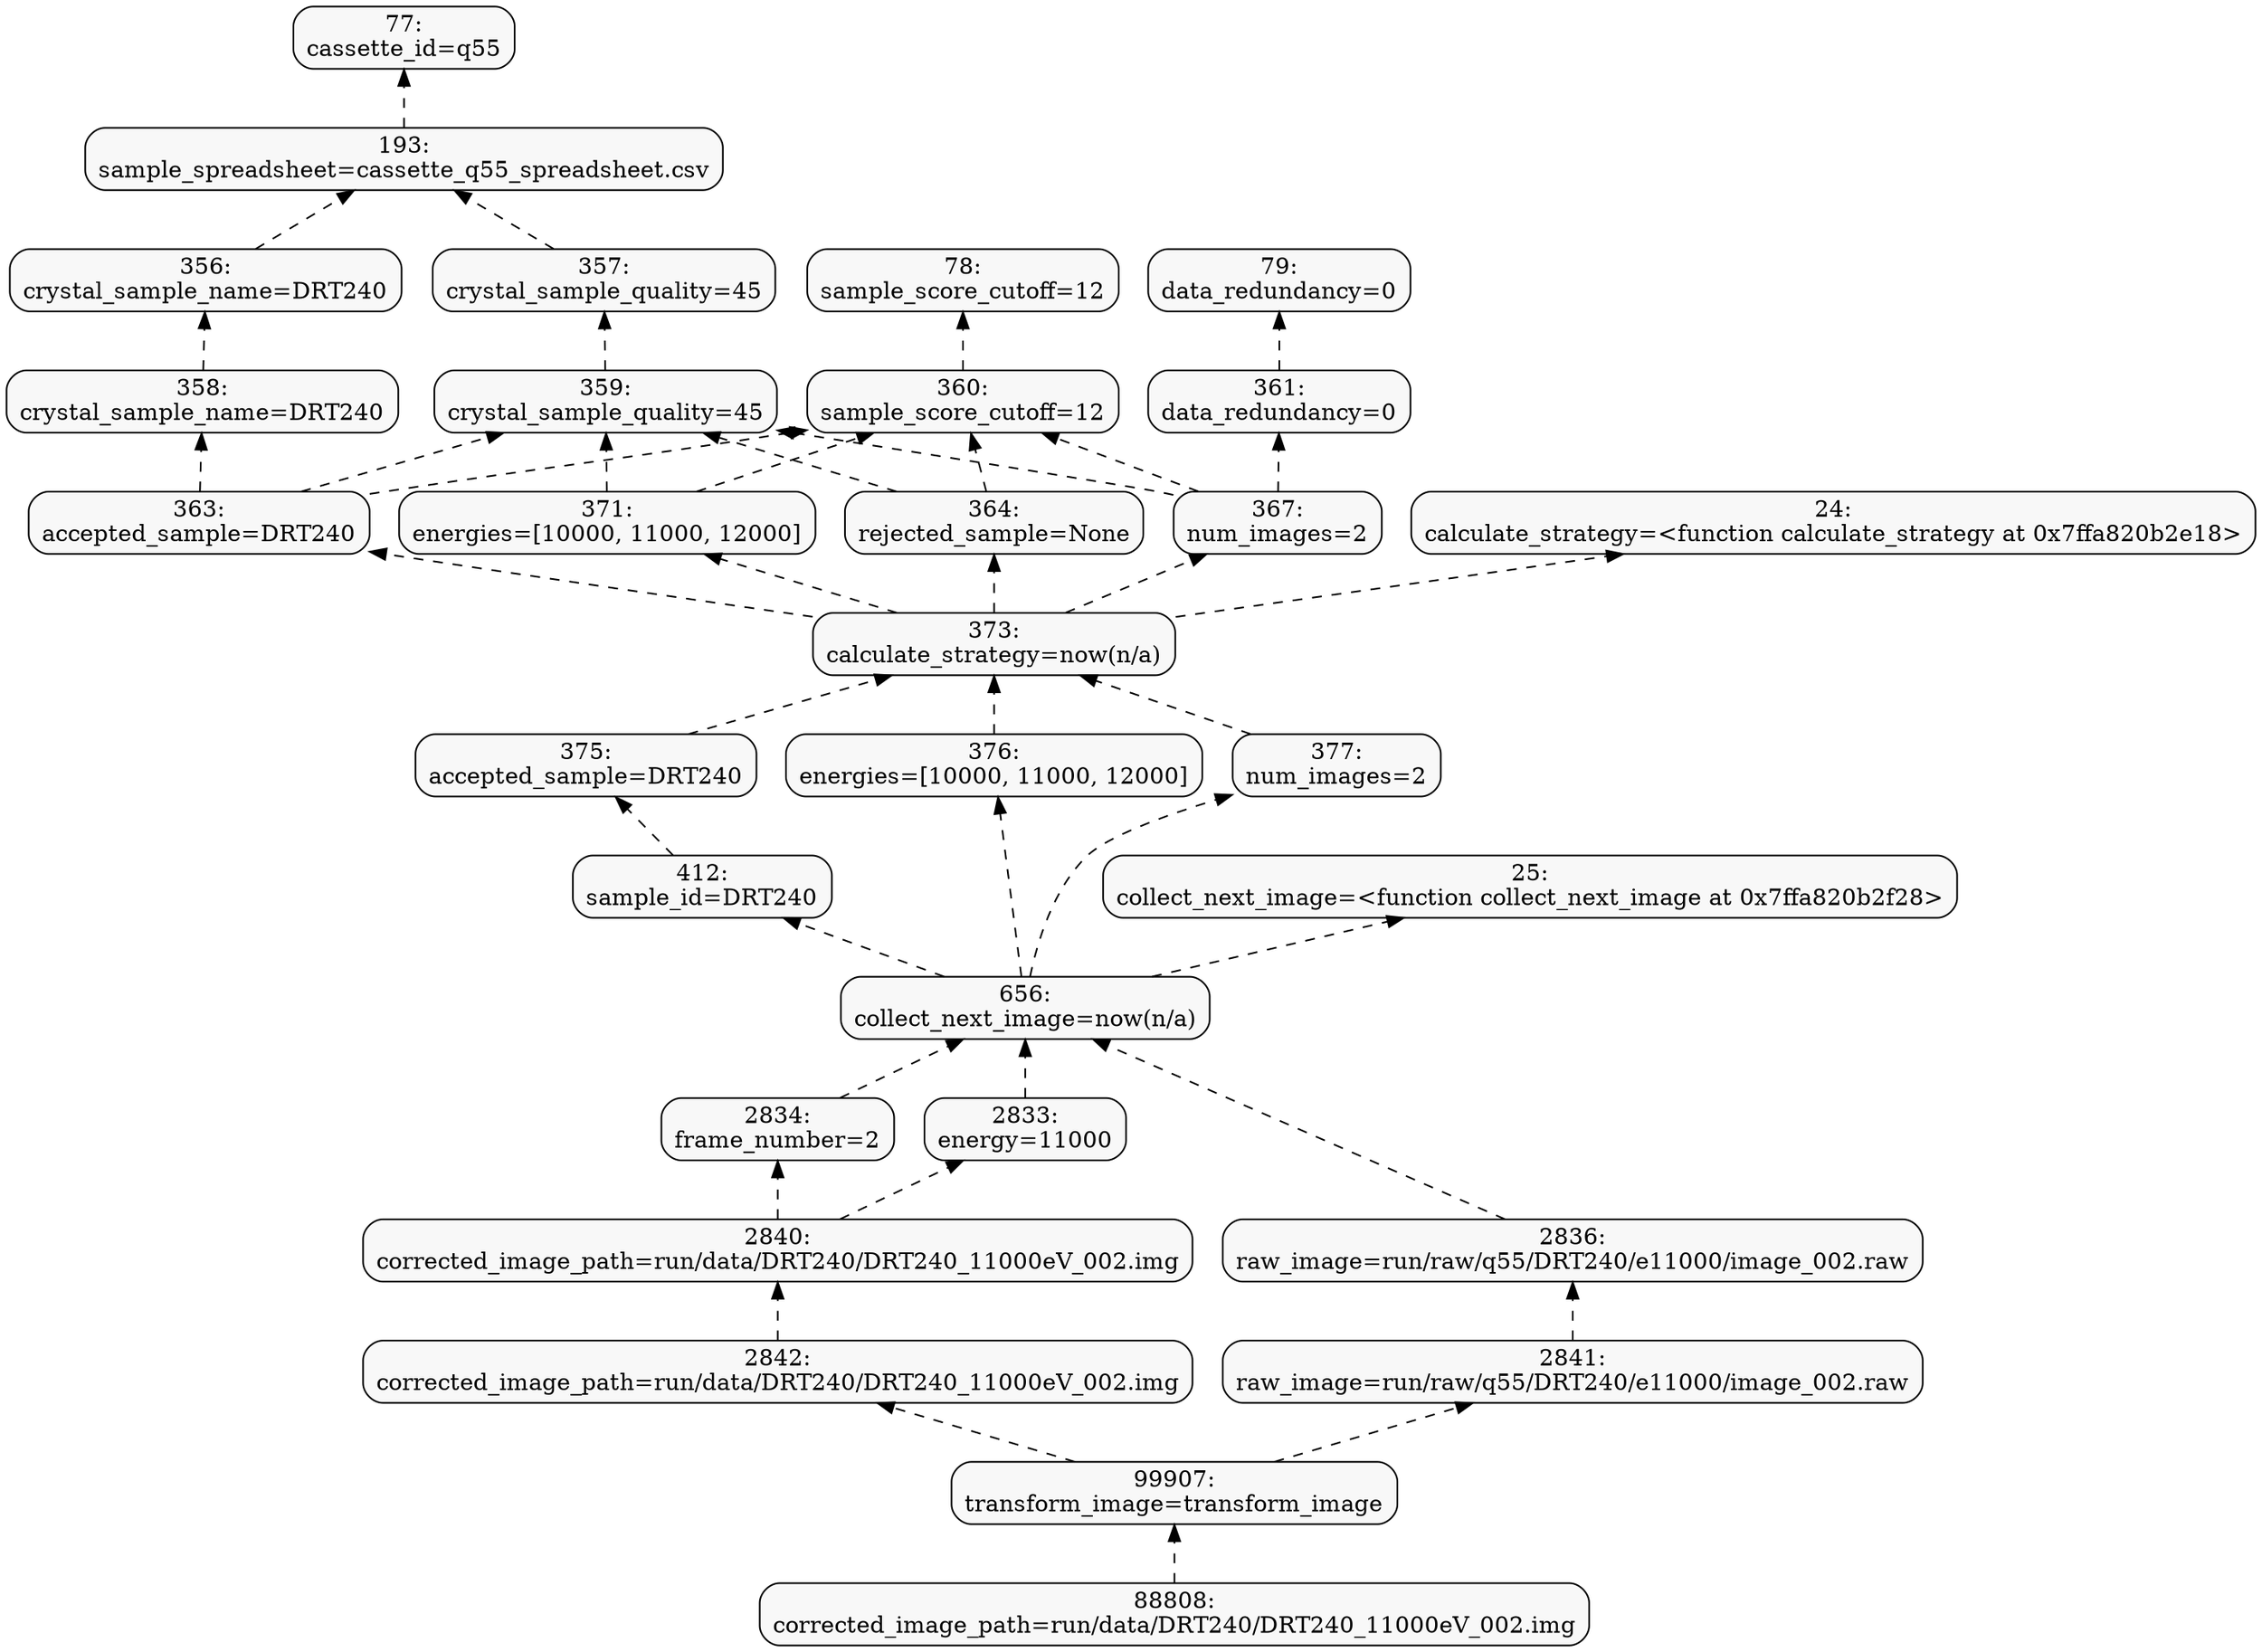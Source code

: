 digraph {
rankdir=BT
node [shape=box style="filled,rounded" color = "#000000" fillcolor="#F8F8F8"]
edge [fontsize=9 style=dashed]
"193:\nsample_spreadsheet=cassette_q55_spreadsheet.csv" -> "77:\ncassette_id=q55" [color="#000000" fontcolor="#00AA00"]
"356:\ncrystal_sample_name=DRT240" -> "193:\nsample_spreadsheet=cassette_q55_spreadsheet.csv" [color="#000000" fontcolor="#00AA00"]
"357:\ncrystal_sample_quality=45" -> "193:\nsample_spreadsheet=cassette_q55_spreadsheet.csv" [color="#000000" fontcolor="#00AA00"]
"358:\ncrystal_sample_name=DRT240" -> "356:\ncrystal_sample_name=DRT240" [color="#000000" fontcolor="#00AA00"]
"359:\ncrystal_sample_quality=45" -> "357:\ncrystal_sample_quality=45" [color="#000000" fontcolor="#00AA00"]
"360:\nsample_score_cutoff=12" -> "78:\nsample_score_cutoff=12" [color="#000000" fontcolor="#00AA00"]
"361:\ndata_redundancy=0" -> "79:\ndata_redundancy=0" [color="#000000" fontcolor="#00AA00"]
"363:\naccepted_sample=DRT240" -> "358:\ncrystal_sample_name=DRT240" [color="#000000" fontcolor="#00AA00"]
"363:\naccepted_sample=DRT240" -> "359:\ncrystal_sample_quality=45" [color="#000000" fontcolor="#00AA00"]
"363:\naccepted_sample=DRT240" -> "360:\nsample_score_cutoff=12" [color="#000000" fontcolor="#00AA00"]
"364:\nrejected_sample=None" -> "359:\ncrystal_sample_quality=45" [color="#000000" fontcolor="#00AA00"]
"364:\nrejected_sample=None" -> "360:\nsample_score_cutoff=12" [color="#000000" fontcolor="#00AA00"]
"367:\nnum_images=2" -> "359:\ncrystal_sample_quality=45" [color="#000000" fontcolor="#00AA00"]
"367:\nnum_images=2" -> "360:\nsample_score_cutoff=12" [color="#000000" fontcolor="#00AA00"]
"367:\nnum_images=2" -> "361:\ndata_redundancy=0" [color="#000000" fontcolor="#00AA00"]
"371:\nenergies=[10000, 11000, 12000]" -> "359:\ncrystal_sample_quality=45" [color="#000000" fontcolor="#00AA00"]
"371:\nenergies=[10000, 11000, 12000]" -> "360:\nsample_score_cutoff=12" [color="#000000" fontcolor="#00AA00"]
"373:\ncalculate_strategy=now(n/a)" -> "24:\ncalculate_strategy=<function calculate_strategy at 0x7ffa820b2e18>" [color="#000000" fontcolor="#00AA00"]
"373:\ncalculate_strategy=now(n/a)" -> "363:\naccepted_sample=DRT240" [color="#000000" fontcolor="#00AA00"]
"373:\ncalculate_strategy=now(n/a)" -> "364:\nrejected_sample=None" [color="#000000" fontcolor="#00AA00"]
"373:\ncalculate_strategy=now(n/a)" -> "367:\nnum_images=2" [color="#000000" fontcolor="#00AA00"]
"373:\ncalculate_strategy=now(n/a)" -> "371:\nenergies=[10000, 11000, 12000]" [color="#000000" fontcolor="#00AA00"]
"375:\naccepted_sample=DRT240" -> "373:\ncalculate_strategy=now(n/a)" [color="#000000" fontcolor="#00AA00"]
"376:\nenergies=[10000, 11000, 12000]" -> "373:\ncalculate_strategy=now(n/a)" [color="#000000" fontcolor="#00AA00"]
"377:\nnum_images=2" -> "373:\ncalculate_strategy=now(n/a)" [color="#000000" fontcolor="#00AA00"]
"412:\nsample_id=DRT240" -> "375:\naccepted_sample=DRT240" [color="#000000" fontcolor="#00AA00"]
"656:\ncollect_next_image=now(n/a)" -> "25:\ncollect_next_image=<function collect_next_image at 0x7ffa820b2f28>" [color="#000000" fontcolor="#00AA00"]
"656:\ncollect_next_image=now(n/a)" -> "376:\nenergies=[10000, 11000, 12000]" [color="#000000" fontcolor="#00AA00"]
"656:\ncollect_next_image=now(n/a)" -> "377:\nnum_images=2" [color="#000000" fontcolor="#00AA00"]
"656:\ncollect_next_image=now(n/a)" -> "412:\nsample_id=DRT240" [color="#000000" fontcolor="#00AA00"]
"2833:\nenergy=11000" -> "656:\ncollect_next_image=now(n/a)" [color="#000000" fontcolor="#00AA00"]
"2834:\nframe_number=2" -> "656:\ncollect_next_image=now(n/a)" [color="#000000" fontcolor="#00AA00"]
"2836:\nraw_image=run/raw/q55/DRT240/e11000/image_002.raw" -> "656:\ncollect_next_image=now(n/a)" [color="#000000" fontcolor="#00AA00"]
"2840:\ncorrected_image_path=run/data/DRT240/DRT240_11000eV_002.img" -> "2833:\nenergy=11000" [color="#000000" fontcolor="#00AA00"]
"2840:\ncorrected_image_path=run/data/DRT240/DRT240_11000eV_002.img" -> "2834:\nframe_number=2" [color="#000000" fontcolor="#00AA00"]
"2841:\nraw_image=run/raw/q55/DRT240/e11000/image_002.raw" -> "2836:\nraw_image=run/raw/q55/DRT240/e11000/image_002.raw" [color="#000000" fontcolor="#00AA00"]
"2842:\ncorrected_image_path=run/data/DRT240/DRT240_11000eV_002.img" -> "2840:\ncorrected_image_path=run/data/DRT240/DRT240_11000eV_002.img" [color="#000000" fontcolor="#00AA00"]
"88808:\ncorrected_image_path=run/data/DRT240/DRT240_11000eV_002.img" -> "99907:\ntransform_image=transform_image" [color="#000000" fontcolor="#00AA00"]
"99907:\ntransform_image=transform_image" -> "2841:\nraw_image=run/raw/q55/DRT240/e11000/image_002.raw" [color="#000000" fontcolor="#00AA00"]
"99907:\ntransform_image=transform_image" -> "2842:\ncorrected_image_path=run/data/DRT240/DRT240_11000eV_002.img" [color="#000000" fontcolor="#00AA00"]
}